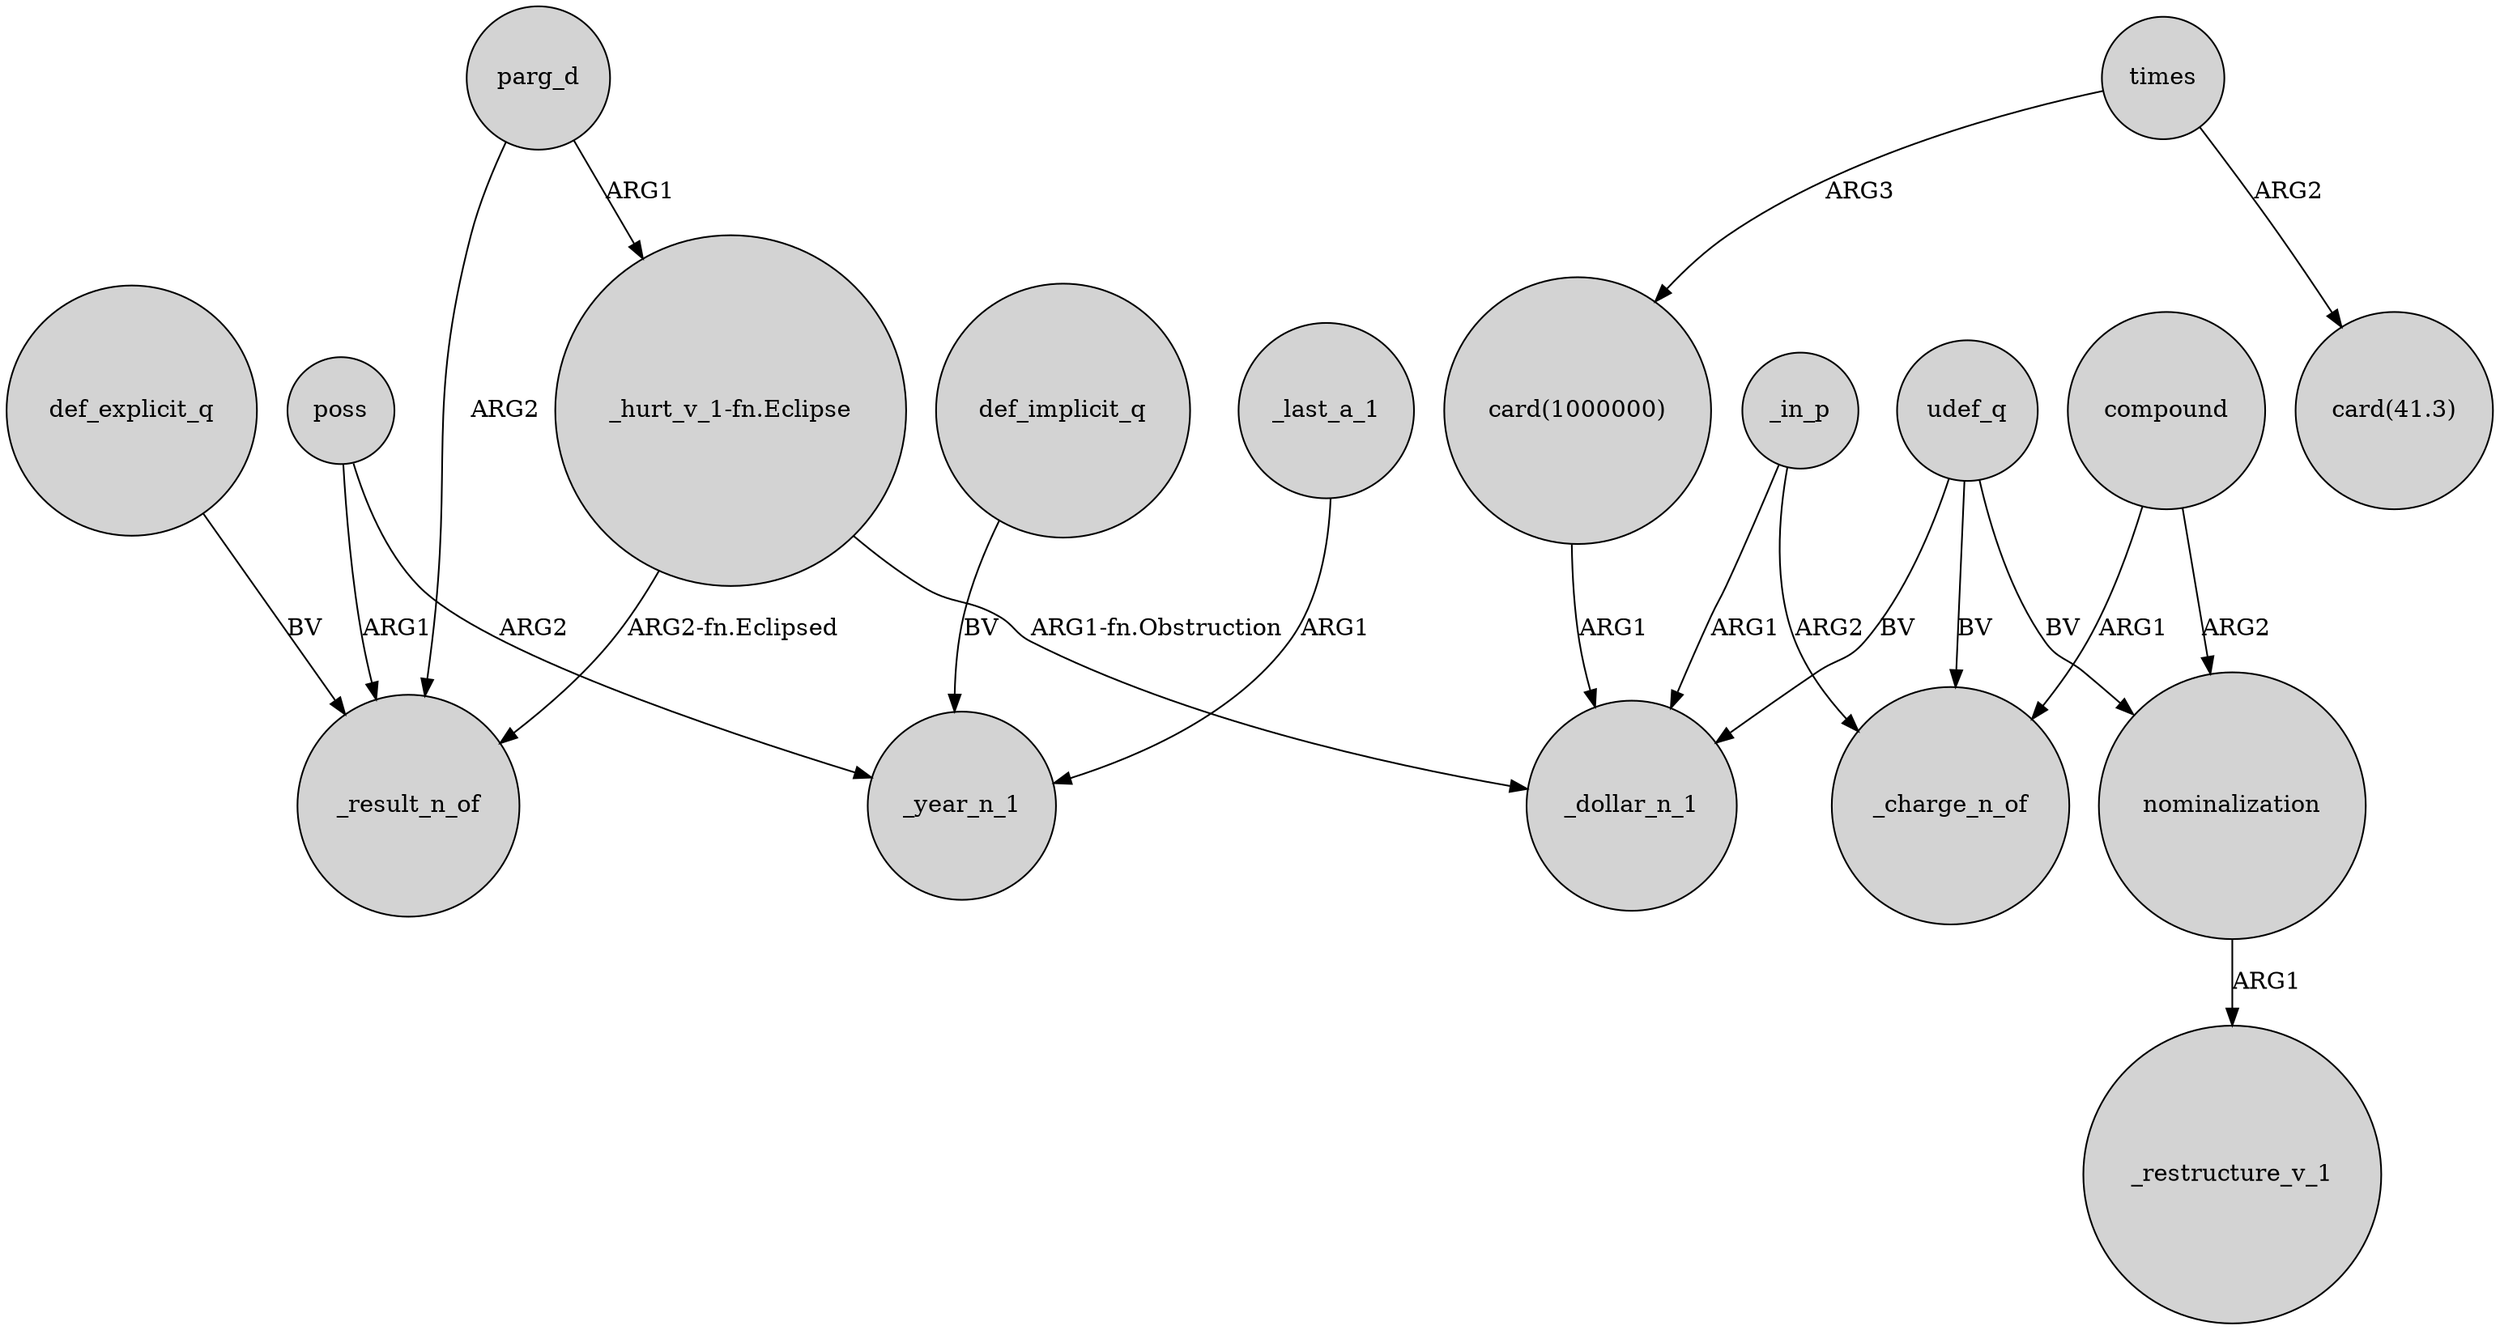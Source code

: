 digraph {
	node [shape=circle style=filled]
	parg_d -> _result_n_of [label=ARG2]
	def_implicit_q -> _year_n_1 [label=BV]
	udef_q -> nominalization [label=BV]
	times -> "card(1000000)" [label=ARG3]
	poss -> _year_n_1 [label=ARG2]
	"_hurt_v_1-fn.Eclipse" -> _dollar_n_1 [label="ARG1-fn.Obstruction"]
	compound -> nominalization [label=ARG2]
	compound -> _charge_n_of [label=ARG1]
	_in_p -> _dollar_n_1 [label=ARG1]
	nominalization -> _restructure_v_1 [label=ARG1]
	times -> "card(41.3)" [label=ARG2]
	_last_a_1 -> _year_n_1 [label=ARG1]
	udef_q -> _dollar_n_1 [label=BV]
	"card(1000000)" -> _dollar_n_1 [label=ARG1]
	udef_q -> _charge_n_of [label=BV]
	parg_d -> "_hurt_v_1-fn.Eclipse" [label=ARG1]
	def_explicit_q -> _result_n_of [label=BV]
	"_hurt_v_1-fn.Eclipse" -> _result_n_of [label="ARG2-fn.Eclipsed"]
	poss -> _result_n_of [label=ARG1]
	_in_p -> _charge_n_of [label=ARG2]
}
